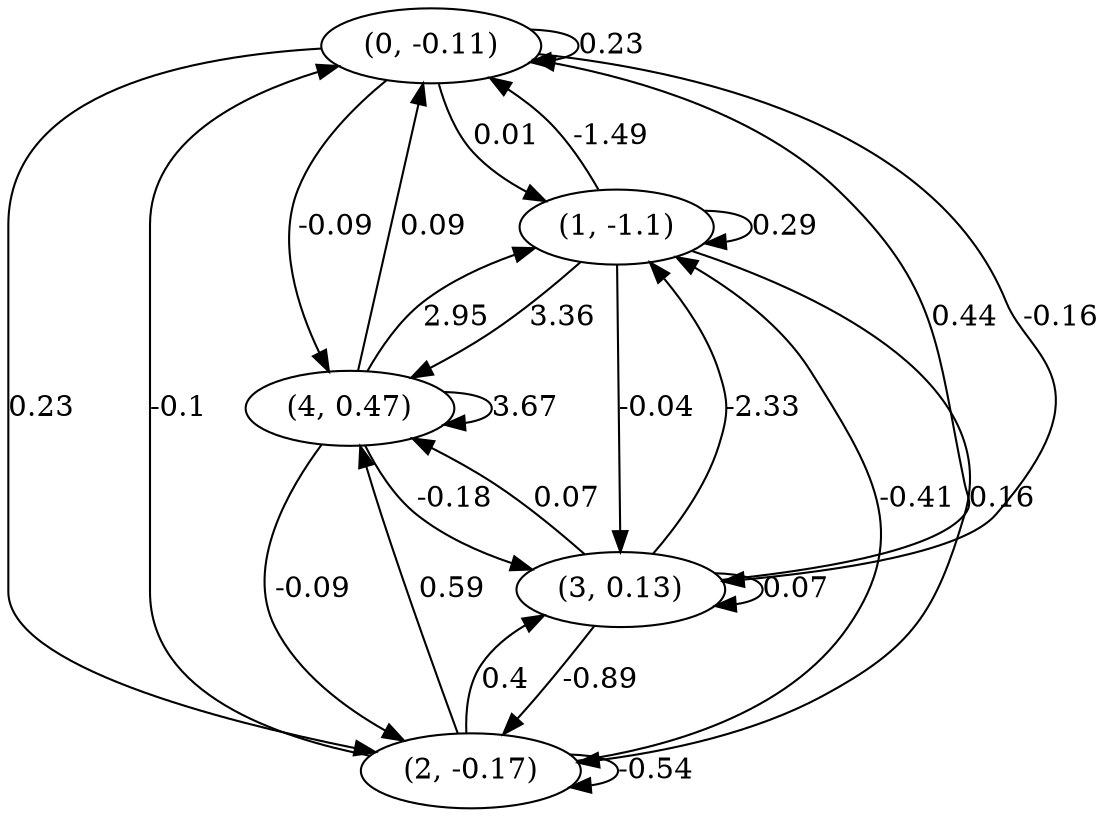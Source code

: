 digraph {
    0 [ label = "(0, -0.11)" ]
    1 [ label = "(1, -1.1)" ]
    2 [ label = "(2, -0.17)" ]
    3 [ label = "(3, 0.13)" ]
    4 [ label = "(4, 0.47)" ]
    0 -> 0 [ label = "0.23" ]
    1 -> 1 [ label = "0.29" ]
    2 -> 2 [ label = "-0.54" ]
    3 -> 3 [ label = "0.07" ]
    4 -> 4 [ label = "3.67" ]
    1 -> 0 [ label = "-1.49" ]
    2 -> 0 [ label = "-0.1" ]
    3 -> 0 [ label = "0.44" ]
    4 -> 0 [ label = "0.09" ]
    0 -> 1 [ label = "0.01" ]
    2 -> 1 [ label = "-0.41" ]
    3 -> 1 [ label = "-2.33" ]
    4 -> 1 [ label = "2.95" ]
    0 -> 2 [ label = "0.23" ]
    1 -> 2 [ label = "0.16" ]
    3 -> 2 [ label = "-0.89" ]
    4 -> 2 [ label = "-0.09" ]
    0 -> 3 [ label = "-0.16" ]
    1 -> 3 [ label = "-0.04" ]
    2 -> 3 [ label = "0.4" ]
    4 -> 3 [ label = "-0.18" ]
    0 -> 4 [ label = "-0.09" ]
    1 -> 4 [ label = "3.36" ]
    2 -> 4 [ label = "0.59" ]
    3 -> 4 [ label = "0.07" ]
}


